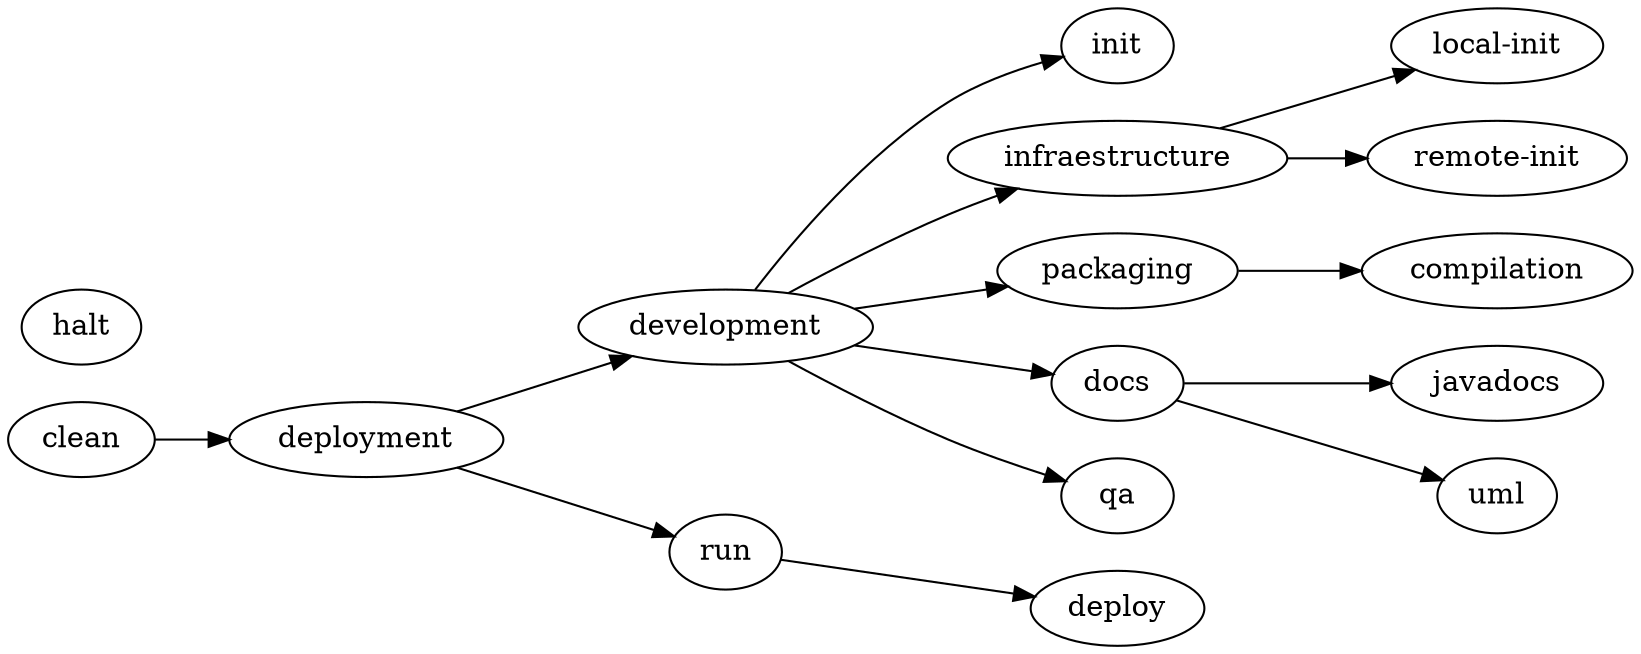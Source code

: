 digraph "G" {
    graph ["rankdir"="LR",];
    "init";
    "development";
    "development" -> "init";
    "development" -> "infraestructure";
    "development" -> "packaging";
    "development" -> "docs";
    "development" -> "qa";
    "infraestructure";
    "infraestructure" -> "local-init";
    "infraestructure" -> "remote-init";
    "local-init";
    "remote-init";
    "compilation";
    "packaging";
    "packaging" -> "compilation";
    "docs";
    "docs" -> "javadocs";
    "docs" -> "uml";
    "javadocs";
    "uml";
    "qa";
    "deployment";
    "deployment" -> "development";
    "deployment" -> "run";
    "deploy";
    "run";
    "run" -> "deploy";
    "clean";
    "clean" -> "deployment";
    "halt";
}
